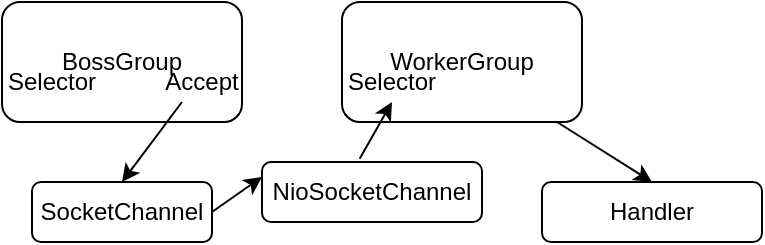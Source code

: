 <mxfile version="12.6.5" type="device"><diagram id="wi6yf6ww2J5IIwBzVY_T" name="第 1 页"><mxGraphModel dx="645" dy="393" grid="1" gridSize="10" guides="1" tooltips="1" connect="1" arrows="1" fold="1" page="1" pageScale="1" pageWidth="850" pageHeight="1100" math="0" shadow="0"><root><mxCell id="0"/><mxCell id="1" parent="0"/><mxCell id="_-suhk4HeYctH3fo9abL-1" value="BossGroup" style="rounded=1;whiteSpace=wrap;html=1;" vertex="1" parent="1"><mxGeometry x="190" y="90" width="120" height="60" as="geometry"/></mxCell><mxCell id="_-suhk4HeYctH3fo9abL-2" value="WorkerGroup" style="rounded=1;whiteSpace=wrap;html=1;" vertex="1" parent="1"><mxGeometry x="360" y="90" width="120" height="60" as="geometry"/></mxCell><mxCell id="_-suhk4HeYctH3fo9abL-3" value="Selector" style="text;html=1;strokeColor=none;fillColor=none;align=center;verticalAlign=middle;whiteSpace=wrap;rounded=0;" vertex="1" parent="1"><mxGeometry x="190" y="120" width="50" height="20" as="geometry"/></mxCell><mxCell id="_-suhk4HeYctH3fo9abL-4" value="Accept" style="text;html=1;strokeColor=none;fillColor=none;align=center;verticalAlign=middle;whiteSpace=wrap;rounded=0;" vertex="1" parent="1"><mxGeometry x="270" y="120" width="40" height="20" as="geometry"/></mxCell><mxCell id="_-suhk4HeYctH3fo9abL-5" value="Selector" style="text;html=1;strokeColor=none;fillColor=none;align=center;verticalAlign=middle;whiteSpace=wrap;rounded=0;" vertex="1" parent="1"><mxGeometry x="360" y="120" width="50" height="20" as="geometry"/></mxCell><mxCell id="_-suhk4HeYctH3fo9abL-6" value="SocketChannel" style="rounded=1;whiteSpace=wrap;html=1;" vertex="1" parent="1"><mxGeometry x="205" y="180" width="90" height="30" as="geometry"/></mxCell><mxCell id="_-suhk4HeYctH3fo9abL-7" value="NioSocketChannel" style="rounded=1;whiteSpace=wrap;html=1;" vertex="1" parent="1"><mxGeometry x="320" y="170" width="110" height="30" as="geometry"/></mxCell><mxCell id="_-suhk4HeYctH3fo9abL-8" value="" style="endArrow=classic;html=1;exitX=0.25;exitY=1;exitDx=0;exitDy=0;entryX=0.5;entryY=0;entryDx=0;entryDy=0;" edge="1" parent="1" source="_-suhk4HeYctH3fo9abL-4" target="_-suhk4HeYctH3fo9abL-6"><mxGeometry width="50" height="50" relative="1" as="geometry"><mxPoint x="250" y="290" as="sourcePoint"/><mxPoint x="300" y="240" as="targetPoint"/></mxGeometry></mxCell><mxCell id="_-suhk4HeYctH3fo9abL-9" value="" style="endArrow=classic;html=1;exitX=1;exitY=0.5;exitDx=0;exitDy=0;entryX=0;entryY=0.25;entryDx=0;entryDy=0;" edge="1" parent="1" source="_-suhk4HeYctH3fo9abL-6" target="_-suhk4HeYctH3fo9abL-7"><mxGeometry width="50" height="50" relative="1" as="geometry"><mxPoint x="300" y="280" as="sourcePoint"/><mxPoint x="350" y="230" as="targetPoint"/></mxGeometry></mxCell><mxCell id="_-suhk4HeYctH3fo9abL-10" value="" style="endArrow=classic;html=1;exitX=0.444;exitY=-0.056;exitDx=0;exitDy=0;exitPerimeter=0;" edge="1" parent="1" source="_-suhk4HeYctH3fo9abL-7"><mxGeometry width="50" height="50" relative="1" as="geometry"><mxPoint x="400" y="280" as="sourcePoint"/><mxPoint x="385" y="140" as="targetPoint"/></mxGeometry></mxCell><mxCell id="_-suhk4HeYctH3fo9abL-11" value="Handler" style="rounded=1;whiteSpace=wrap;html=1;" vertex="1" parent="1"><mxGeometry x="460" y="180" width="110" height="30" as="geometry"/></mxCell><mxCell id="_-suhk4HeYctH3fo9abL-12" value="" style="endArrow=classic;html=1;entryX=0.5;entryY=0;entryDx=0;entryDy=0;" edge="1" parent="1" source="_-suhk4HeYctH3fo9abL-2" target="_-suhk4HeYctH3fo9abL-11"><mxGeometry width="50" height="50" relative="1" as="geometry"><mxPoint x="500" y="160" as="sourcePoint"/><mxPoint x="550" y="110" as="targetPoint"/></mxGeometry></mxCell></root></mxGraphModel></diagram></mxfile>